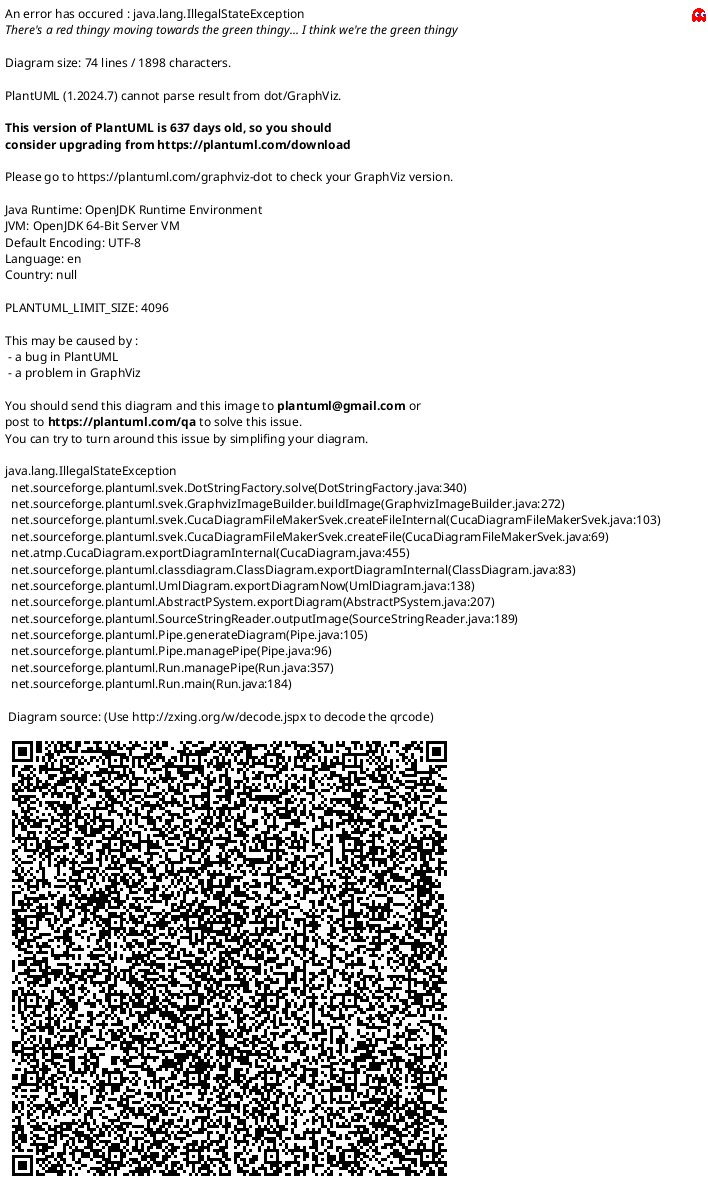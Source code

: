 @startuml
' Simplified Resume Interrupted Exam Class Diagram (giống dạng View List Role)

hide empty members
skinparam packageStyle rectangle
skinparam linetype ortho
skinparam defaultFontSize 14
skinparam defaultFontName Arial
skinparam classFontSize 12
skinparam classFontName Arial
skinparam noteFontSize 11
skinparam noteFontName Arial

skinparam class {
    BackgroundColor LightBlue
    BorderColor DarkBlue
    ArrowColor DarkBlue
    FontSize 12
}

skinparam package {
    BackgroundColor LightYellow
    BorderColor DarkOrange
    FontSize 14
    FontStyle bold
}
skinparam interface {
    BackgroundColor LightGreen
    BorderColor DarkGreen
    FontSize 12
}

title Resume Interrupted Exam Class Diagram

package "Controllers" {
    class StudentExamController <<Controller>> {
        - _iService: IStudentExamService
        + GetSavedAnswers(examId: string): Task<IActionResult>
    }
}

package "Services" {
    interface IStudentExamService <<Interface>> {
        + GetSavedAnswers(examId: string, usertoken: string): Task<(string, List<StudentAnswerVM>?)>
    }
    class StudentExamService <<Service>> {
        - _unitOfWork: IUnitOfWork
        + GetSavedAnswers(examId: string, usertoken: string): Task<(string, List<StudentAnswerVM>?)>
    }
}

package "Repositories" {
    interface IStudentExamRepository {
        + GetByExamAndUser(examId: string, userId: string)
    }
    interface IStudentAnswerRepository {
        + GetByStudentExamId(studentExamId: string)
    }
}

package "Models & DTOs" {
    class StudentAnswerVM <<DTO>> {
        + QuestionId: string
        + UserAnswer: string
    }
}

' Relationships
StudentExamController ..> IStudentExamService : <<uses>>
StudentExamController ..> StudentAnswerVM : <<uses>>
IStudentExamService <|.. StudentExamService : <<implements>>
StudentExamService ..> IStudentExamRepository : <<uses>>
StudentExamService ..> IStudentAnswerRepository : <<uses>>
StudentExamService ..> StudentAnswerVM : <<returns>>

@enduml